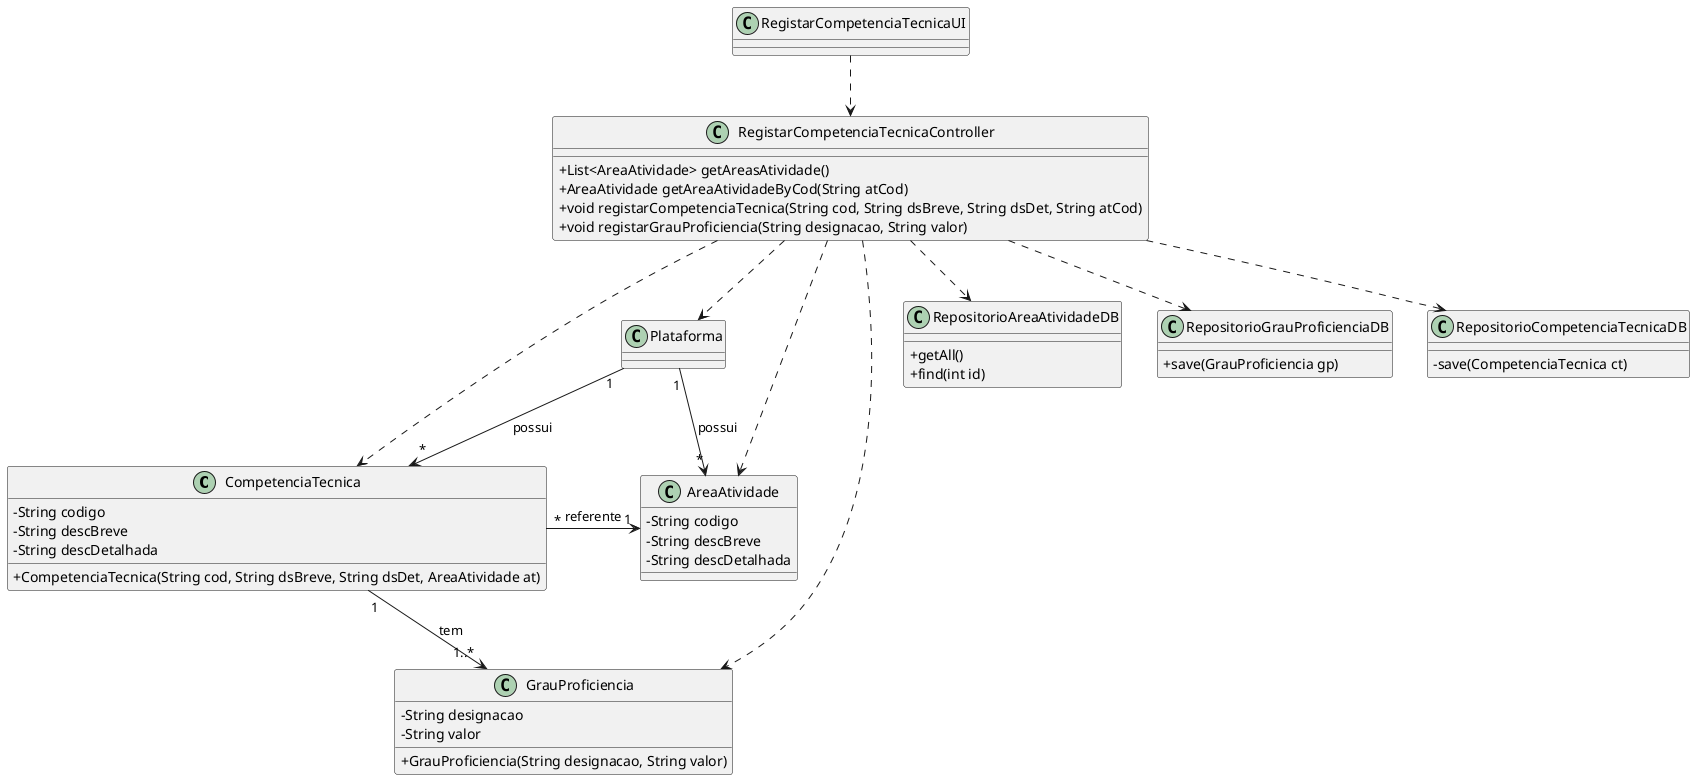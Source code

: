 @startuml

skinparam classAttributeIconSize 0

class CompetenciaTecnica {
  -String codigo
  -String descBreve
  -String descDetalhada
  +CompetenciaTecnica(String cod, String dsBreve, String dsDet, AreaAtividade at)
}

class GrauProficiencia {
  -String designacao
  -String valor
  +GrauProficiencia(String designacao, String valor)
}

class AreaAtividade {
  -String codigo
  -String descBreve
  -String descDetalhada
}

class Plataforma {
}


class RegistarCompetenciaTecnicaController {
  +List<AreaAtividade> getAreasAtividade()
  +AreaAtividade getAreaAtividadeByCod(String atCod)
  +void registarCompetenciaTecnica(String cod, String dsBreve, String dsDet, String atCod)
  +void registarGrauProficiencia(String designacao, String valor)
}

class RegistarCompetenciaTecnicaUI {

}

class RepositorioAreaAtividadeDB {
  +getAll()
  +find(int id)
}

class RepositorioGrauProficienciaDB {
  +save(GrauProficiencia gp)
}

class RepositorioCompetenciaTecnicaDB {
  -save(CompetenciaTecnica ct)
}

RegistarCompetenciaTecnicaUI ..> RegistarCompetenciaTecnicaController
RegistarCompetenciaTecnicaController ..> Plataforma
RegistarCompetenciaTecnicaController ..> GrauProficiencia
RegistarCompetenciaTecnicaController ..> AreaAtividade
RegistarCompetenciaTecnicaController ..> CompetenciaTecnica
RegistarCompetenciaTecnicaController ..> RepositorioGrauProficienciaDB
RegistarCompetenciaTecnicaController ..> RepositorioAreaAtividadeDB
RegistarCompetenciaTecnicaController ..> RepositorioCompetenciaTecnicaDB
CompetenciaTecnica "*" -> "1" AreaAtividade : referente

Plataforma "1" --> "*" AreaAtividade : possui
Plataforma "1" --> "*" CompetenciaTecnica : possui

CompetenciaTecnica "1" --> "1..*" GrauProficiencia : tem


@enduml